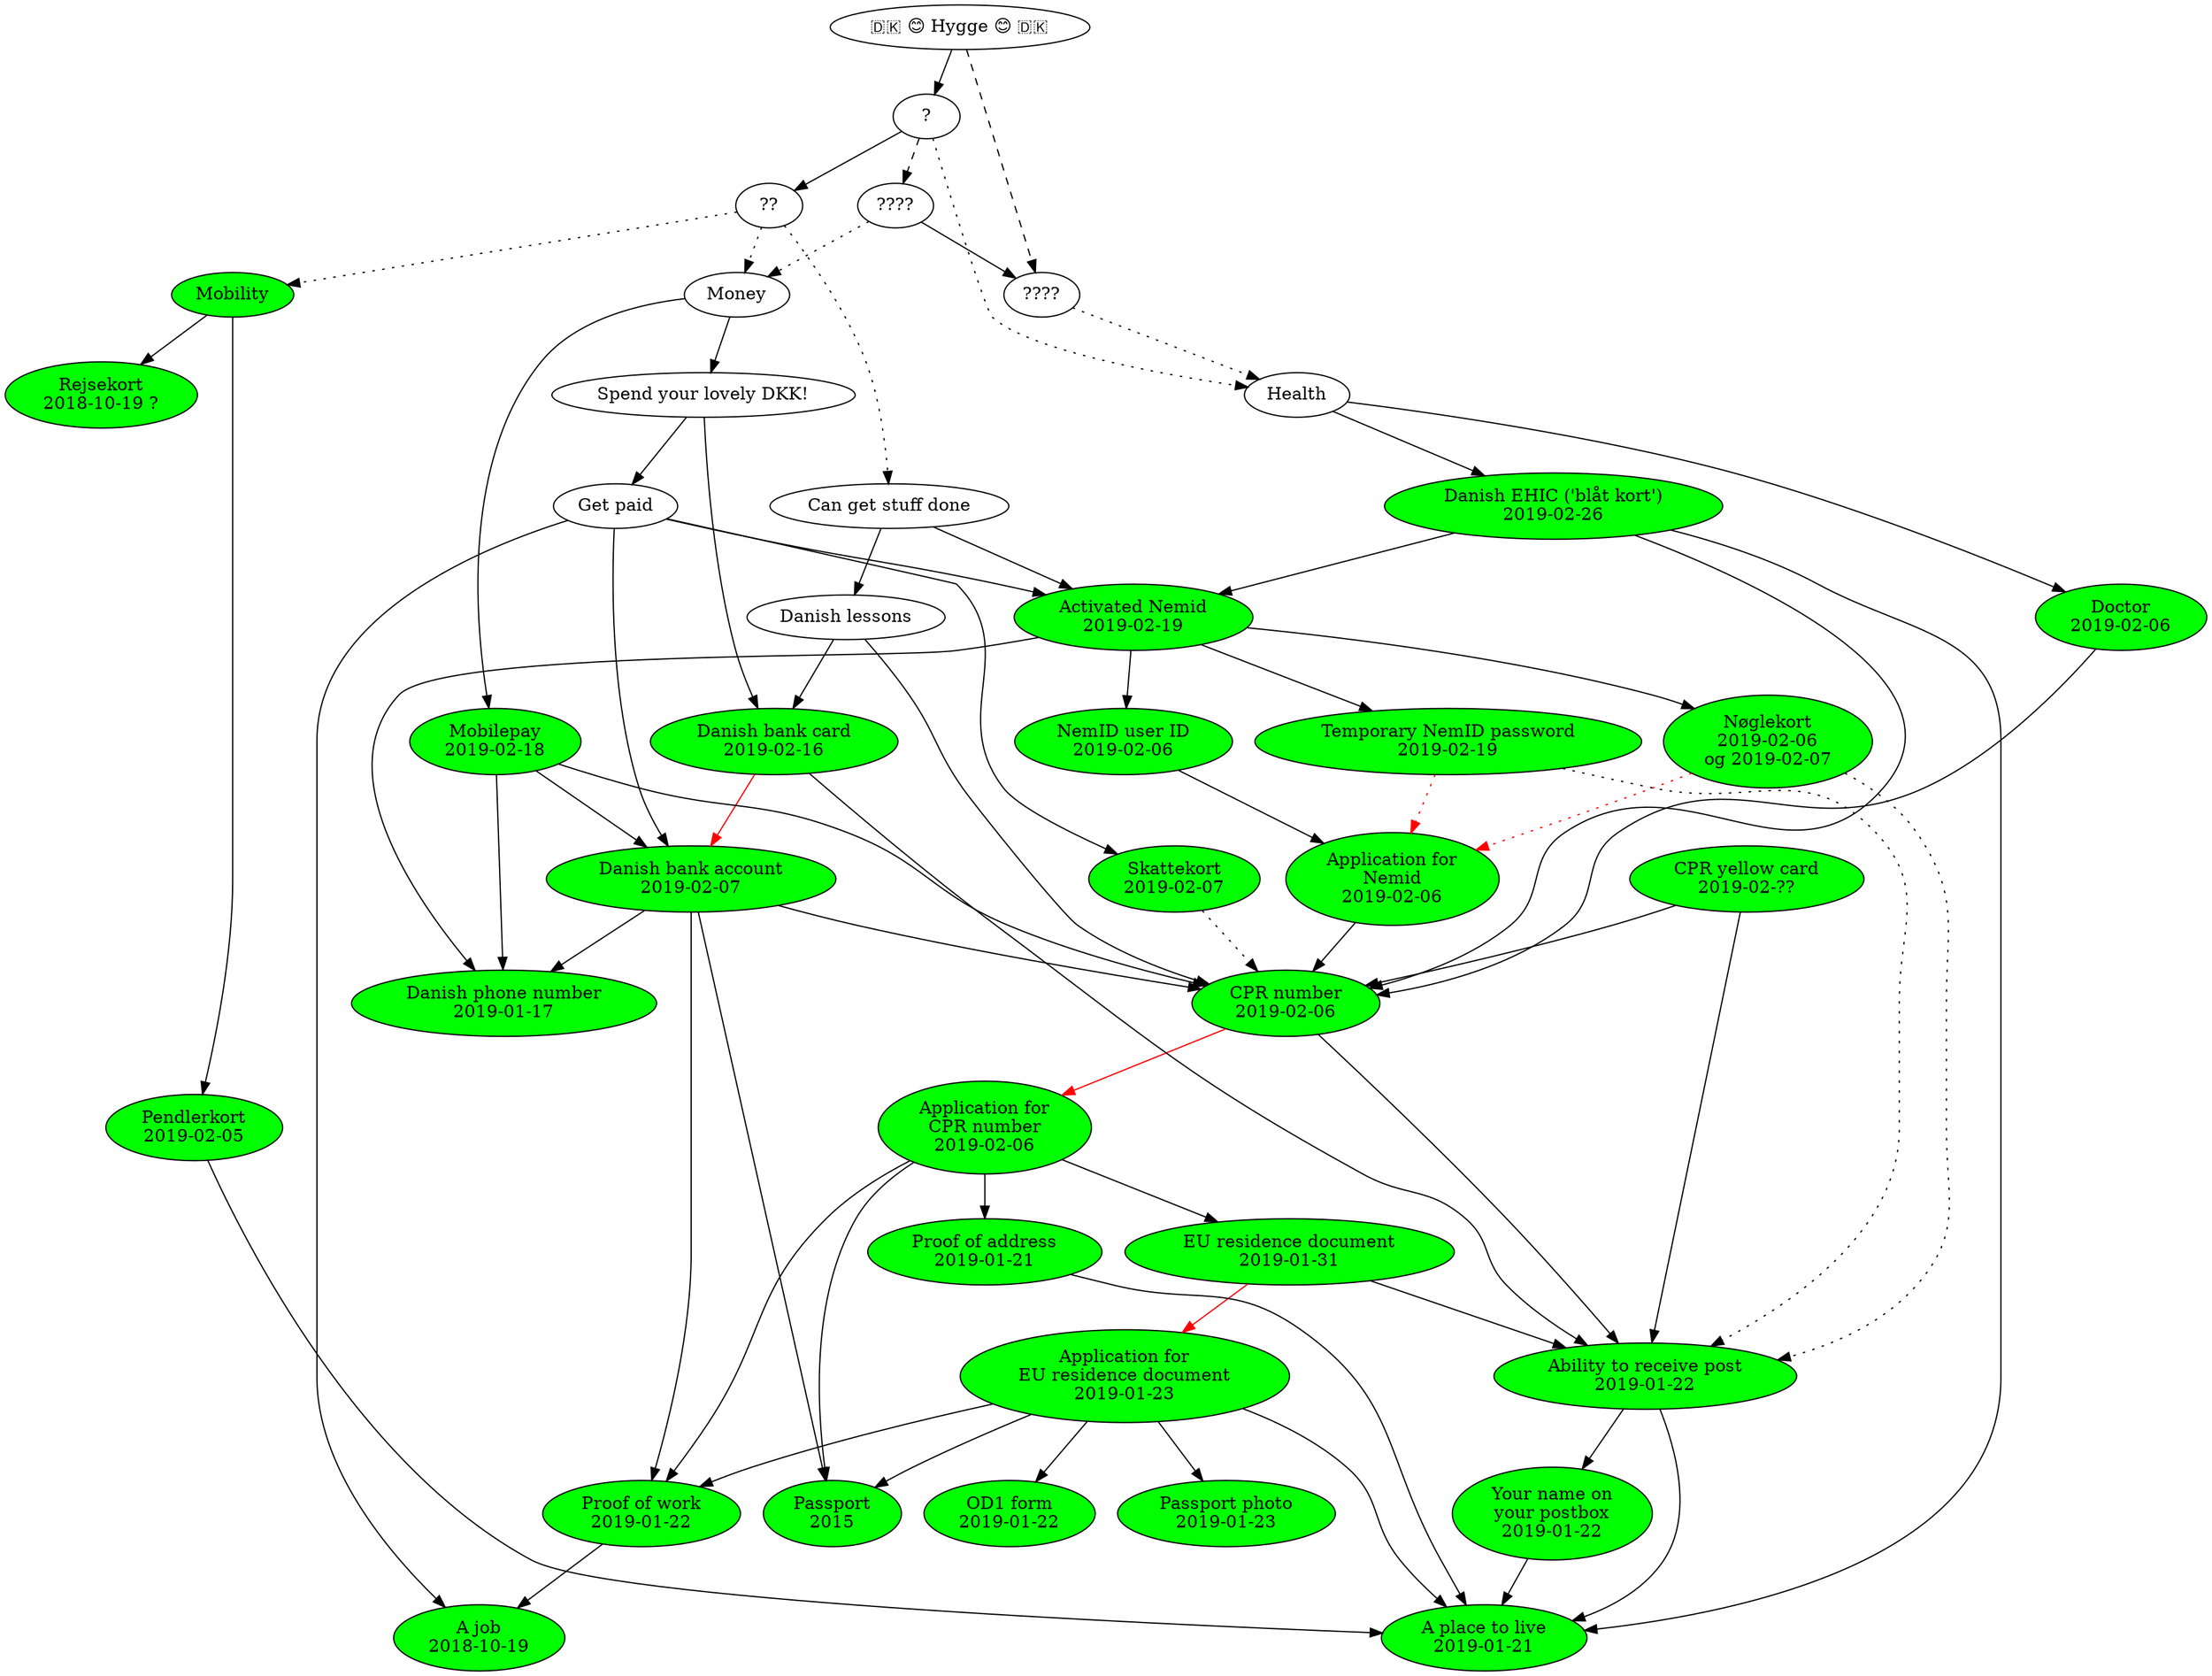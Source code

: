 digraph g {
  job [ label="A job\n2018-10-19" style=filled fillcolor=green ]
  proof_of_work [ label="Proof of work\n2019-01-22" style=filled fillcolor=green ]
  proof_of_work -> job

  passport [ label="Passport\n2015" style=filled fillcolor=green ]

  danish_phone_number [ label="Danish phone number\n2019-01-17" style=filled fillcolor=green ]
  rejsekort [ label="Rejsekort\n2018-10-19 ?" style=filled fillcolor=green ]

  place_to_live [ label="A place to live\n2019-01-21" style=filled fillcolor=green ]

  name_on_postbox [ label="Your name on\nyour postbox\n2019-01-22" style=filled fillcolor=green ]
  name_on_postbox -> place_to_live

  can_receive_post [ label="Ability to receive post\n2019-01-22" style=filled fillcolor=green ]
  can_receive_post -> place_to_live
  can_receive_post -> name_on_postbox

  pendlerkort [ label="Pendlerkort\n2019-02-05" style=filled fillcolor=green ]
  pendlerkort -> place_to_live

  eu_residence_document_application [ label="Application for\nEU residence document\n2019-01-23" style=filled fillcolor=green ]
  eu_residence_document_application -> place_to_live
  eu_residence_document_application -> proof_of_work
  eu_residence_document_application -> passport
  eu_residence_document_application -> od1_form
  od1_form [ label="OD1 form\n2019-01-22" style=filled fillcolor=green ]
  passport_photo [ label="Passport photo\n2019-01-23" style=filled fillcolor=green ]
  eu_residence_document_application -> passport_photo

  eu_residence_document [ label="EU residence document\n2019-01-31" style=filled fillcolor=green ]
  eu_residence_document -> eu_residence_document_application [ color="red" ]
  eu_residence_document -> can_receive_post

  cpr_number_application [ label="Application for\nCPR number\n2019-02-06" style=filled fillcolor=green ]
  cpr_number_application -> eu_residence_document
  cpr_number_application -> proof_of_work
  cpr_number_application -> proof_of_address
  cpr_number_application -> passport

  cpr_number [ label="CPR number\n2019-02-06" style=filled fillcolor=green ]
  cpr_number -> cpr_number_application [ color="red" ]
  cpr_number -> can_receive_post
  cpr_card [ label="CPR yellow card\n2019-02-??" style=filled fillcolor=green ]
  cpr_card -> cpr_number
  cpr_card -> can_receive_post

  proof_of_address [ label="Proof of address\n2019-01-21" style=filled fillcolor=green ]
  proof_of_address -> place_to_live

  skattekort [ label="Skattekort\n2019-02-07" style=filled fillcolor=green ]
  skattekort -> cpr_number [ style="dotted" ]

  nemid_application [ label="Application for\nNemid\n2019-02-06" style=filled fillcolor=green ]
  nemid_application -> cpr_number
  nemid_userid [ label="NemID user ID\n2019-02-06" style=filled fillcolor=green ]
  nemid_userid -> nemid_application

  danish_bank_account [ label="Danish bank account\n2019-02-07" style=filled fillcolor=green ]
  danish_bank_account -> cpr_number
  danish_bank_account -> proof_of_work
  danish_bank_account -> passport
  danish_bank_account -> danish_phone_number

  activated_nemid [ label="Activated Nemid\n2019-02-19" style=filled fillcolor=green ]
  activated_nemid -> nemid_userid
  activated_nemid -> danish_phone_number
  noglekort [ label="Nøglekort\n2019-02-06\nog 2019-02-07" style=filled fillcolor=green ]
  midlertidlig_nemid_adgangskode [ label="Temporary NemID password\n2019-02-19" style=filled fillcolor=green ]
  activated_nemid -> noglekort
  activated_nemid -> midlertidlig_nemid_adgangskode
  noglekort -> nemid_application [ style="dotted" color="red" ]
  midlertidlig_nemid_adgangskode -> nemid_application [ style="dotted" color="red" ]
  noglekort -> can_receive_post [ style="dotted" ]
  midlertidlig_nemid_adgangskode -> can_receive_post [ style="dotted" ]

  ehic [ label="Danish EHIC ('blåt kort')\n2019-02-26" style=filled fillcolor=green ]
  ehic -> cpr_number
  ehic -> activated_nemid
  ehic -> place_to_live

  doctor [ label="Doctor\n2019-02-06" style=filled fillcolor=green ]
  doctor -> cpr_number

  get_paid [ label="Get paid" ]
  get_paid -> job
  get_paid -> skattekort
  get_paid -> danish_bank_account
  get_paid -> activated_nemid

  danish_lessions [ label="Danish lessons" ]
  danish_lessions -> cpr_number
  danish_lessions -> danish_bank_card

  danish_bank_card [ label="Danish bank card\n2019-02-16" style=filled fillcolor=green ]
  danish_bank_card -> danish_bank_account [ color="red" ]
  danish_bank_card -> can_receive_post

  spend_lovely_dkk [ label="Spend your lovely DKK!" ]
  spend_lovely_dkk -> get_paid
  spend_lovely_dkk -> danish_bank_card

  mobilepay [ label="Mobilepay\n2019-02-18" style=filled fillcolor=green ]
  mobilepay -> cpr_number
  mobilepay -> danish_phone_number
  mobilepay -> danish_bank_account

  // Det endeligt mål
  hygge [ label="🇩🇰 😊 Hygge 😊 🇩🇰" ]
  // Deliberately vague so as not to imply that (a) hygge has a formula, or
  // (b) it depends on any of the named things
  hygge -> magi4 [ style=dashed ]
  hygge -> magi1
  magi1 [ label="?" ]
  magi4 [ label="????" ]
  magi2 [ label="??" ]
  magi3 [ label="????" ]
  magi3 -> magi4
  magi1 -> magi2
  magi1 -> magi3 [ style=dashed ]

  magi1 -> helbred [ style=dotted ]
  magi2 -> penge [ style=dotted ]

  magi4 -> helbred [ style=dotted ]
  helbred [ label="Health" ]
  helbred -> doctor
  helbred -> ehic
  magi3 -> penge [ style=dotted ]
  penge [ label="Money" ]
  penge -> spend_lovely_dkk
  penge -> mobilepay
  magi2 -> rejser [ style=dotted ]
  rejser [ label="Mobility" style=filled fillcolor=green ]
  rejser -> pendlerkort
  rejser -> rejsekort
  magi2 -> faa_ting_gjort [ style=dotted ]
  faa_ting_gjort [ label="Can get stuff done" ]
  faa_ting_gjort -> activated_nemid
  faa_ting_gjort -> danish_lessions
}
